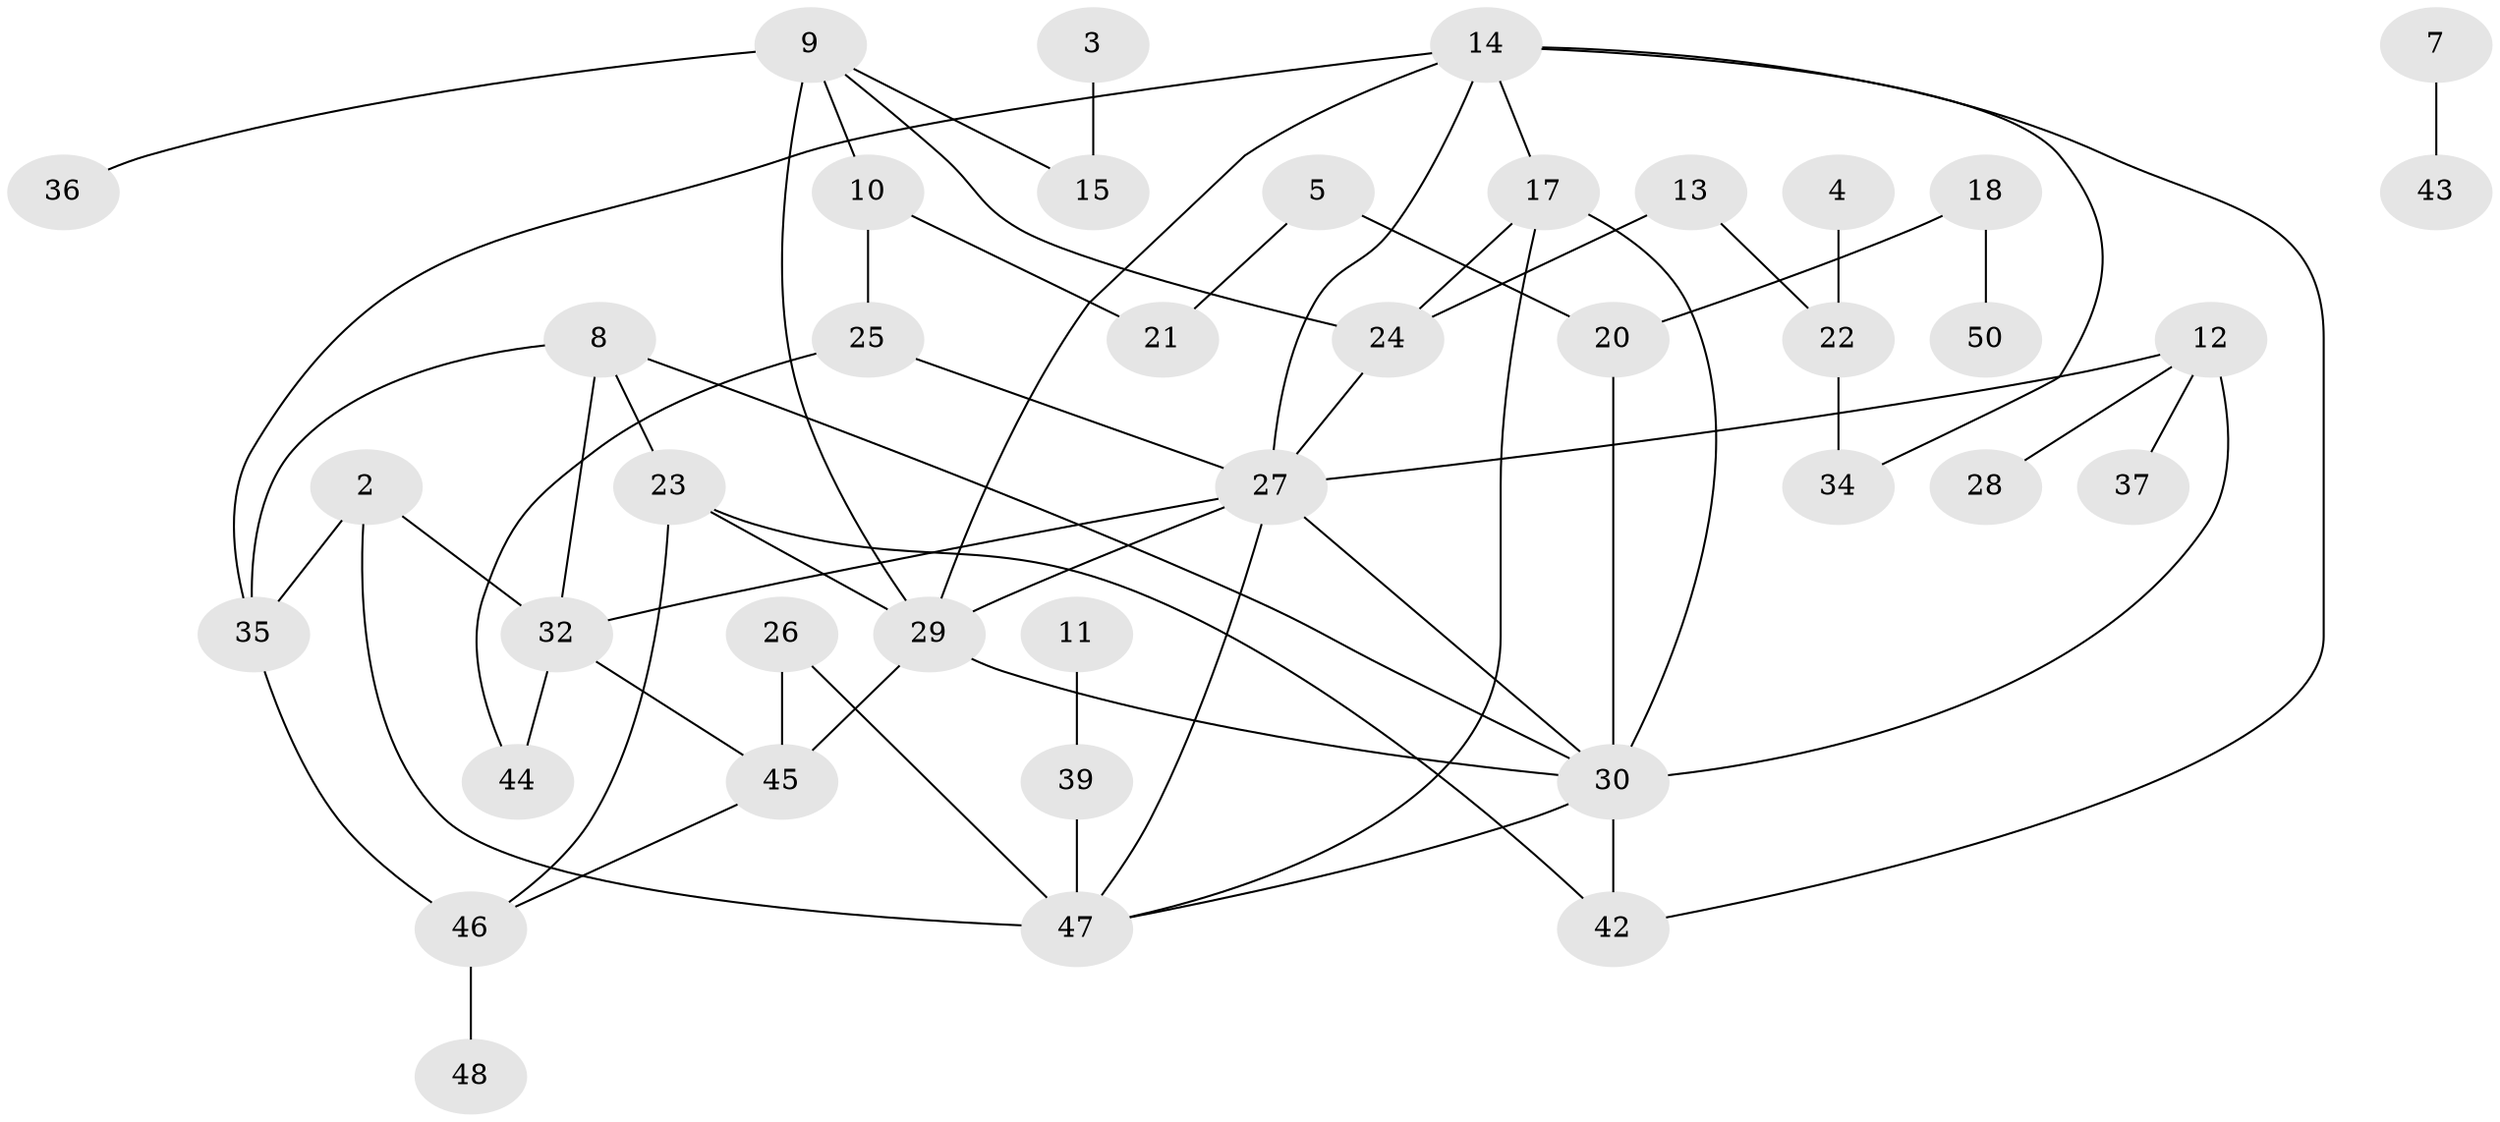 // original degree distribution, {1: 0.2601626016260163, 3: 0.24390243902439024, 4: 0.14634146341463414, 5: 0.032520325203252036, 0: 0.06504065040650407, 2: 0.24390243902439024, 6: 0.008130081300813009}
// Generated by graph-tools (version 1.1) at 2025/35/03/04/25 23:35:43]
// undirected, 40 vertices, 61 edges
graph export_dot {
  node [color=gray90,style=filled];
  2;
  3;
  4;
  5;
  7;
  8;
  9;
  10;
  11;
  12;
  13;
  14;
  15;
  17;
  18;
  20;
  21;
  22;
  23;
  24;
  25;
  26;
  27;
  28;
  29;
  30;
  32;
  34;
  35;
  36;
  37;
  39;
  42;
  43;
  44;
  45;
  46;
  47;
  48;
  50;
  2 -- 32 [weight=1.0];
  2 -- 35 [weight=1.0];
  2 -- 47 [weight=1.0];
  3 -- 15 [weight=1.0];
  4 -- 22 [weight=1.0];
  5 -- 20 [weight=1.0];
  5 -- 21 [weight=1.0];
  7 -- 43 [weight=1.0];
  8 -- 23 [weight=1.0];
  8 -- 30 [weight=1.0];
  8 -- 32 [weight=1.0];
  8 -- 35 [weight=1.0];
  9 -- 10 [weight=1.0];
  9 -- 15 [weight=1.0];
  9 -- 24 [weight=1.0];
  9 -- 29 [weight=2.0];
  9 -- 36 [weight=1.0];
  10 -- 21 [weight=1.0];
  10 -- 25 [weight=1.0];
  11 -- 39 [weight=1.0];
  12 -- 27 [weight=1.0];
  12 -- 28 [weight=1.0];
  12 -- 30 [weight=2.0];
  12 -- 37 [weight=1.0];
  13 -- 22 [weight=1.0];
  13 -- 24 [weight=1.0];
  14 -- 17 [weight=1.0];
  14 -- 27 [weight=1.0];
  14 -- 29 [weight=1.0];
  14 -- 34 [weight=1.0];
  14 -- 35 [weight=1.0];
  14 -- 42 [weight=1.0];
  17 -- 24 [weight=1.0];
  17 -- 30 [weight=1.0];
  17 -- 47 [weight=1.0];
  18 -- 20 [weight=1.0];
  18 -- 50 [weight=1.0];
  20 -- 30 [weight=1.0];
  22 -- 34 [weight=1.0];
  23 -- 29 [weight=1.0];
  23 -- 42 [weight=1.0];
  23 -- 46 [weight=1.0];
  24 -- 27 [weight=1.0];
  25 -- 27 [weight=1.0];
  25 -- 44 [weight=1.0];
  26 -- 45 [weight=1.0];
  26 -- 47 [weight=1.0];
  27 -- 29 [weight=1.0];
  27 -- 30 [weight=1.0];
  27 -- 32 [weight=1.0];
  27 -- 47 [weight=1.0];
  29 -- 30 [weight=1.0];
  29 -- 45 [weight=1.0];
  30 -- 42 [weight=1.0];
  30 -- 47 [weight=1.0];
  32 -- 44 [weight=1.0];
  32 -- 45 [weight=1.0];
  35 -- 46 [weight=2.0];
  39 -- 47 [weight=2.0];
  45 -- 46 [weight=1.0];
  46 -- 48 [weight=2.0];
}
